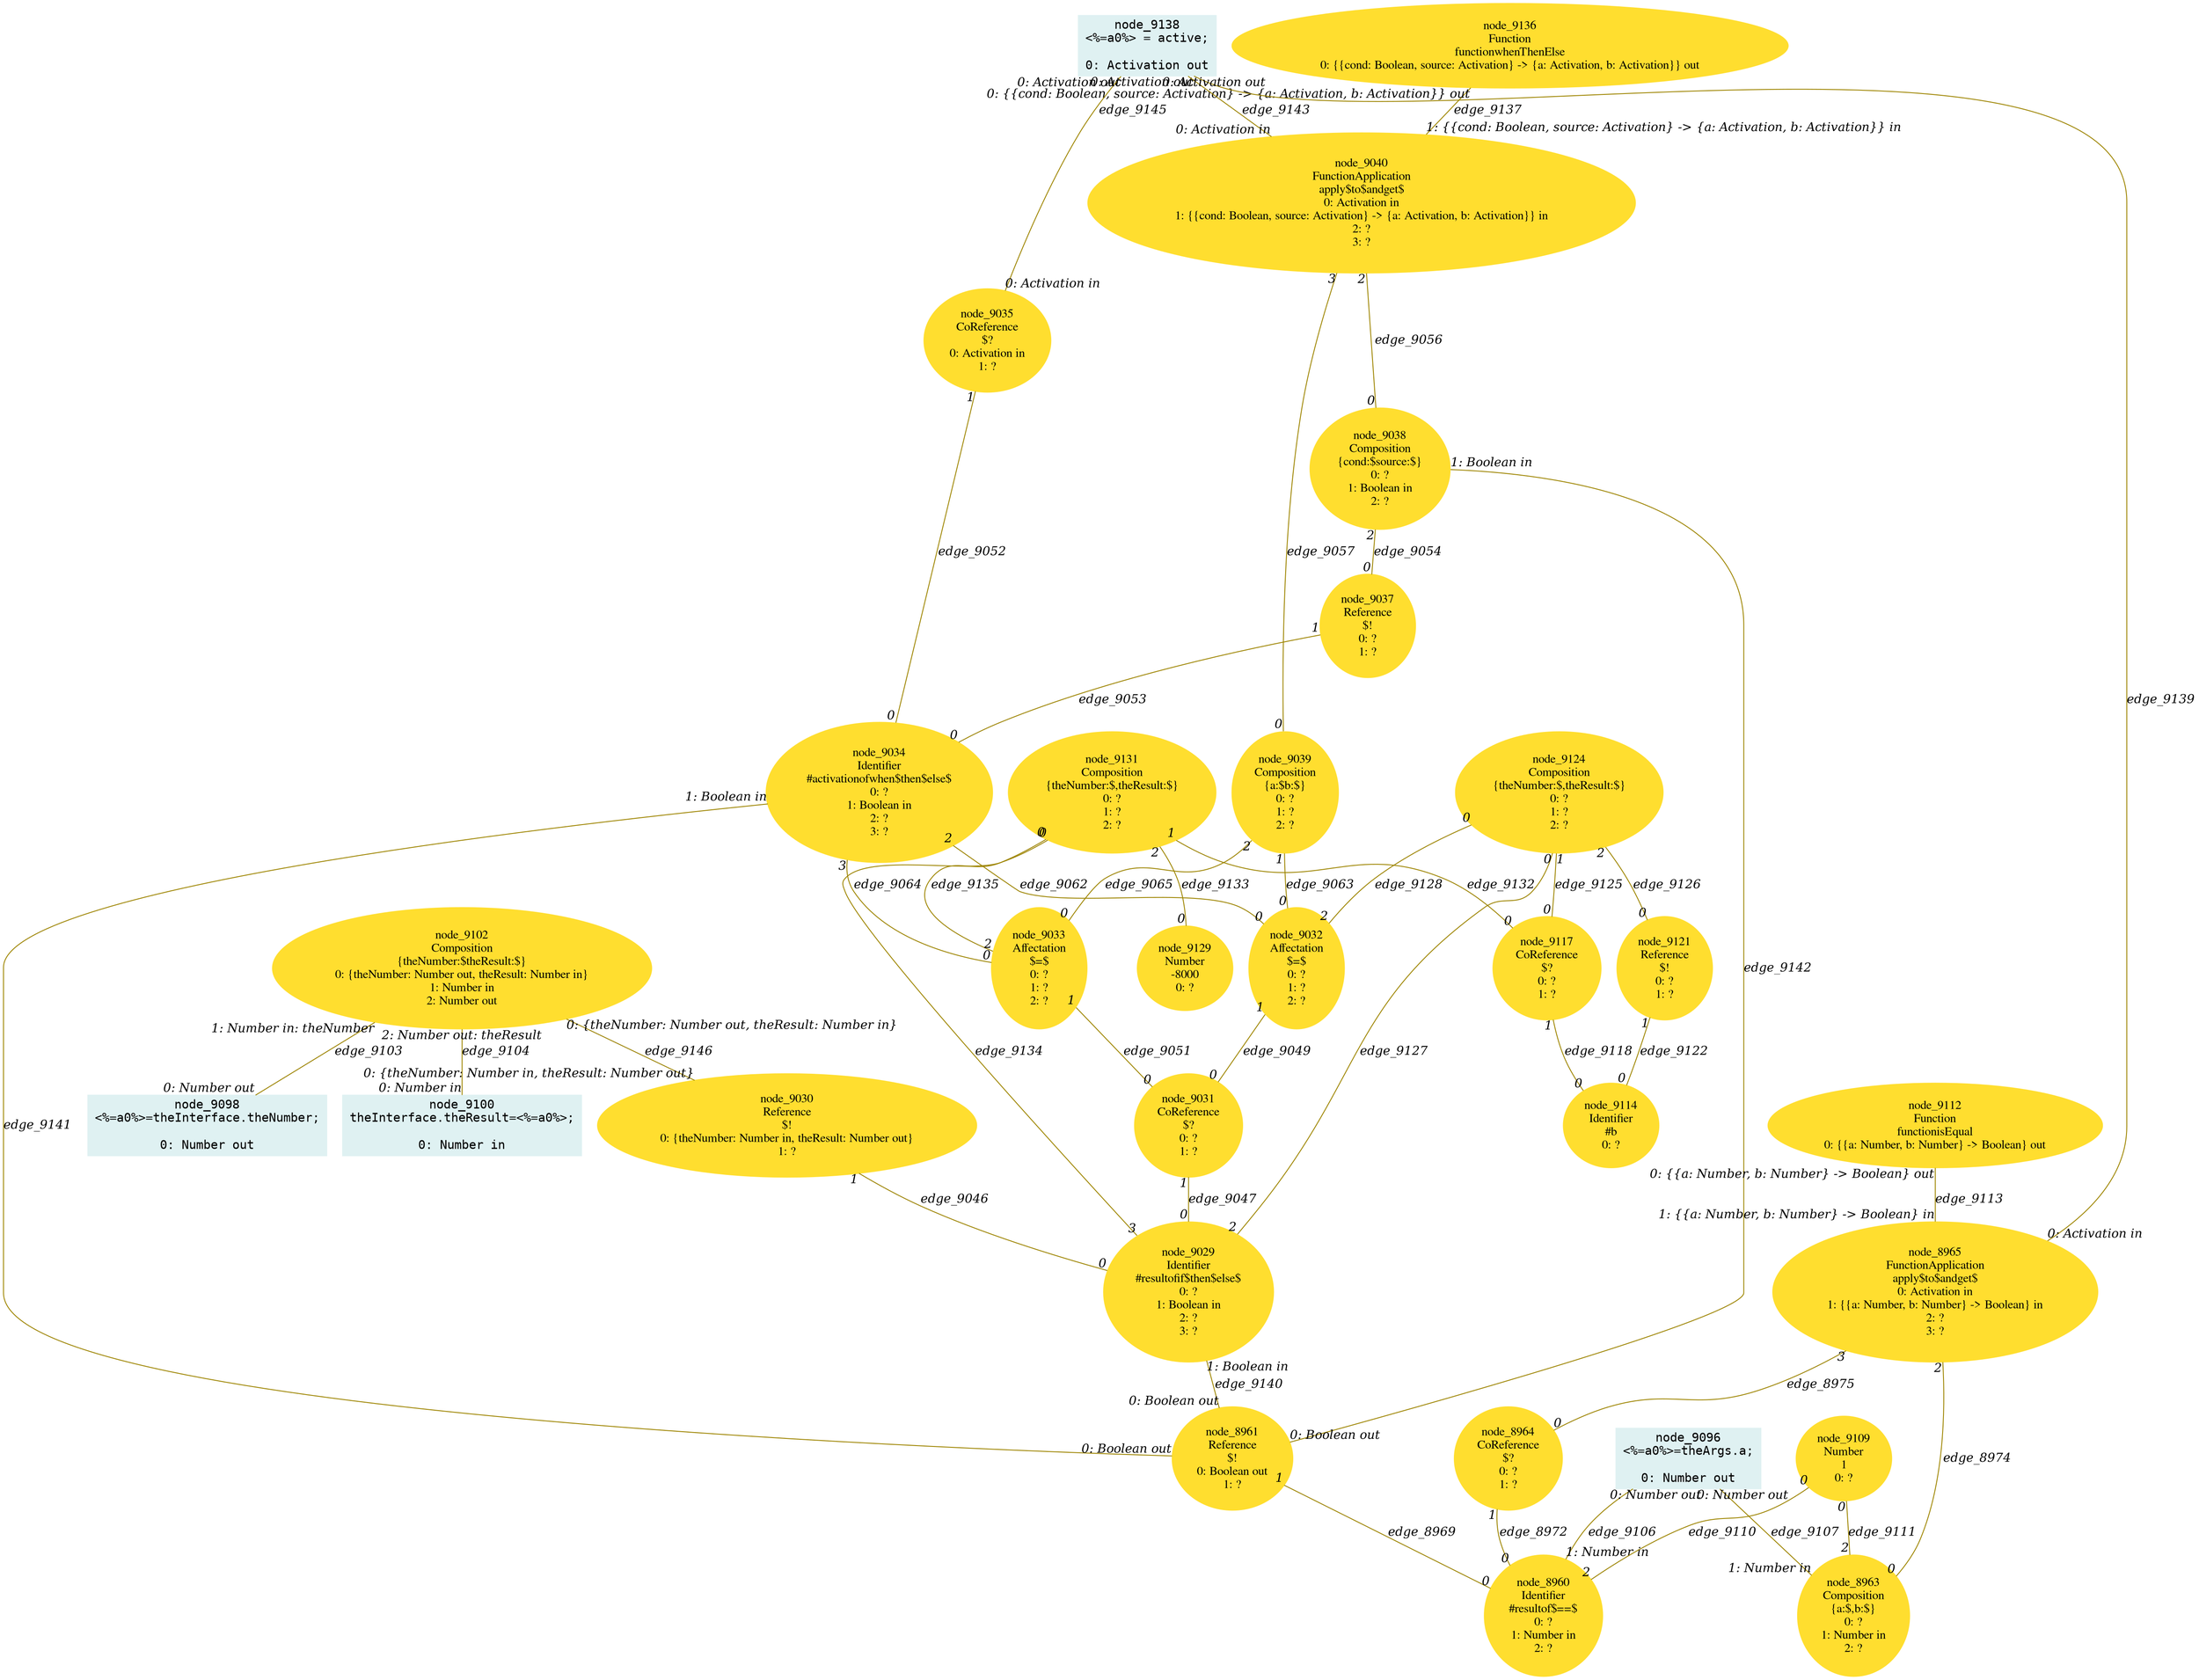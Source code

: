 digraph g{node_8960 [shape="ellipse", style="filled", color="#ffde2f", fontname="Times", label="node_8960
Identifier
#resultof$==$
0: ?
1: Number in
2: ?" ]
node_8961 [shape="ellipse", style="filled", color="#ffde2f", fontname="Times", label="node_8961
Reference
$!
0: Boolean out
1: ?" ]
node_8963 [shape="ellipse", style="filled", color="#ffde2f", fontname="Times", label="node_8963
Composition
{a:$,b:$}
0: ?
1: Number in
2: ?" ]
node_8964 [shape="ellipse", style="filled", color="#ffde2f", fontname="Times", label="node_8964
CoReference
$?
0: ?
1: ?" ]
node_8965 [shape="ellipse", style="filled", color="#ffde2f", fontname="Times", label="node_8965
FunctionApplication
apply$to$andget$
0: Activation in
1: {{a: Number, b: Number} -> Boolean} in
2: ?
3: ?" ]
node_9029 [shape="ellipse", style="filled", color="#ffde2f", fontname="Times", label="node_9029
Identifier
#resultofif$then$else$
0: ?
1: Boolean in
2: ?
3: ?" ]
node_9030 [shape="ellipse", style="filled", color="#ffde2f", fontname="Times", label="node_9030
Reference
$!
0: {theNumber: Number in, theResult: Number out}
1: ?" ]
node_9031 [shape="ellipse", style="filled", color="#ffde2f", fontname="Times", label="node_9031
CoReference
$?
0: ?
1: ?" ]
node_9032 [shape="ellipse", style="filled", color="#ffde2f", fontname="Times", label="node_9032
Affectation
$=$
0: ?
1: ?
2: ?" ]
node_9033 [shape="ellipse", style="filled", color="#ffde2f", fontname="Times", label="node_9033
Affectation
$=$
0: ?
1: ?
2: ?" ]
node_9034 [shape="ellipse", style="filled", color="#ffde2f", fontname="Times", label="node_9034
Identifier
#activationofwhen$then$else$
0: ?
1: Boolean in
2: ?
3: ?" ]
node_9035 [shape="ellipse", style="filled", color="#ffde2f", fontname="Times", label="node_9035
CoReference
$?
0: Activation in
1: ?" ]
node_9037 [shape="ellipse", style="filled", color="#ffde2f", fontname="Times", label="node_9037
Reference
$!
0: ?
1: ?" ]
node_9038 [shape="ellipse", style="filled", color="#ffde2f", fontname="Times", label="node_9038
Composition
{cond:$source:$}
0: ?
1: Boolean in
2: ?" ]
node_9039 [shape="ellipse", style="filled", color="#ffde2f", fontname="Times", label="node_9039
Composition
{a:$b:$}
0: ?
1: ?
2: ?" ]
node_9040 [shape="ellipse", style="filled", color="#ffde2f", fontname="Times", label="node_9040
FunctionApplication
apply$to$andget$
0: Activation in
1: {{cond: Boolean, source: Activation} -> {a: Activation, b: Activation}} in
2: ?
3: ?" ]
node_9096 [shape="box", style="filled", color="#dff1f2", fontname="Courier", label="node_9096
<%=a0%>=theArgs.a;

0: Number out" ]
node_9098 [shape="box", style="filled", color="#dff1f2", fontname="Courier", label="node_9098
<%=a0%>=theInterface.theNumber;

0: Number out" ]
node_9100 [shape="box", style="filled", color="#dff1f2", fontname="Courier", label="node_9100
theInterface.theResult=<%=a0%>;

0: Number in" ]
node_9102 [shape="ellipse", style="filled", color="#ffde2f", fontname="Times", label="node_9102
Composition
{theNumber:$theResult:$}
0: {theNumber: Number out, theResult: Number in}
1: Number in
2: Number out" ]
node_9109 [shape="ellipse", style="filled", color="#ffde2f", fontname="Times", label="node_9109
Number
1
0: ?" ]
node_9112 [shape="ellipse", style="filled", color="#ffde2f", fontname="Times", label="node_9112
Function
functionisEqual
0: {{a: Number, b: Number} -> Boolean} out" ]
node_9114 [shape="ellipse", style="filled", color="#ffde2f", fontname="Times", label="node_9114
Identifier
#b
0: ?" ]
node_9117 [shape="ellipse", style="filled", color="#ffde2f", fontname="Times", label="node_9117
CoReference
$?
0: ?
1: ?" ]
node_9121 [shape="ellipse", style="filled", color="#ffde2f", fontname="Times", label="node_9121
Reference
$!
0: ?
1: ?" ]
node_9124 [shape="ellipse", style="filled", color="#ffde2f", fontname="Times", label="node_9124
Composition
{theNumber:$,theResult:$}
0: ?
1: ?
2: ?" ]
node_9129 [shape="ellipse", style="filled", color="#ffde2f", fontname="Times", label="node_9129
Number
-8000
0: ?" ]
node_9131 [shape="ellipse", style="filled", color="#ffde2f", fontname="Times", label="node_9131
Composition
{theNumber:$,theResult:$}
0: ?
1: ?
2: ?" ]
node_9136 [shape="ellipse", style="filled", color="#ffde2f", fontname="Times", label="node_9136
Function
functionwhenThenElse
0: {{cond: Boolean, source: Activation} -> {a: Activation, b: Activation}} out" ]
node_9138 [shape="box", style="filled", color="#dff1f2", fontname="Courier", label="node_9138
<%=a0%> = active;

0: Activation out" ]
node_8961 -> node_8960 [dir=none, arrowHead=none, fontname="Times-Italic", arrowsize=1, color="#9d8400", label="edge_8969",  headlabel="0", taillabel="1" ]
node_8964 -> node_8960 [dir=none, arrowHead=none, fontname="Times-Italic", arrowsize=1, color="#9d8400", label="edge_8972",  headlabel="0", taillabel="1" ]
node_8965 -> node_8963 [dir=none, arrowHead=none, fontname="Times-Italic", arrowsize=1, color="#9d8400", label="edge_8974",  headlabel="0", taillabel="2" ]
node_8965 -> node_8964 [dir=none, arrowHead=none, fontname="Times-Italic", arrowsize=1, color="#9d8400", label="edge_8975",  headlabel="0", taillabel="3" ]
node_9030 -> node_9029 [dir=none, arrowHead=none, fontname="Times-Italic", arrowsize=1, color="#9d8400", label="edge_9046",  headlabel="0", taillabel="1" ]
node_9031 -> node_9029 [dir=none, arrowHead=none, fontname="Times-Italic", arrowsize=1, color="#9d8400", label="edge_9047",  headlabel="0", taillabel="1" ]
node_9032 -> node_9031 [dir=none, arrowHead=none, fontname="Times-Italic", arrowsize=1, color="#9d8400", label="edge_9049",  headlabel="0", taillabel="1" ]
node_9033 -> node_9031 [dir=none, arrowHead=none, fontname="Times-Italic", arrowsize=1, color="#9d8400", label="edge_9051",  headlabel="0", taillabel="1" ]
node_9035 -> node_9034 [dir=none, arrowHead=none, fontname="Times-Italic", arrowsize=1, color="#9d8400", label="edge_9052",  headlabel="0", taillabel="1" ]
node_9037 -> node_9034 [dir=none, arrowHead=none, fontname="Times-Italic", arrowsize=1, color="#9d8400", label="edge_9053",  headlabel="0", taillabel="1" ]
node_9038 -> node_9037 [dir=none, arrowHead=none, fontname="Times-Italic", arrowsize=1, color="#9d8400", label="edge_9054",  headlabel="0", taillabel="2" ]
node_9040 -> node_9038 [dir=none, arrowHead=none, fontname="Times-Italic", arrowsize=1, color="#9d8400", label="edge_9056",  headlabel="0", taillabel="2" ]
node_9040 -> node_9039 [dir=none, arrowHead=none, fontname="Times-Italic", arrowsize=1, color="#9d8400", label="edge_9057",  headlabel="0", taillabel="3" ]
node_9034 -> node_9032 [dir=none, arrowHead=none, fontname="Times-Italic", arrowsize=1, color="#9d8400", label="edge_9062",  headlabel="0", taillabel="2" ]
node_9039 -> node_9032 [dir=none, arrowHead=none, fontname="Times-Italic", arrowsize=1, color="#9d8400", label="edge_9063",  headlabel="0", taillabel="1" ]
node_9034 -> node_9033 [dir=none, arrowHead=none, fontname="Times-Italic", arrowsize=1, color="#9d8400", label="edge_9064",  headlabel="0", taillabel="3" ]
node_9039 -> node_9033 [dir=none, arrowHead=none, fontname="Times-Italic", arrowsize=1, color="#9d8400", label="edge_9065",  headlabel="0", taillabel="2" ]
node_9102 -> node_9098 [dir=none, arrowHead=none, fontname="Times-Italic", arrowsize=1, color="#9d8400", label="edge_9103",  headlabel="0: Number out", taillabel="1: Number in: theNumber" ]
node_9102 -> node_9100 [dir=none, arrowHead=none, fontname="Times-Italic", arrowsize=1, color="#9d8400", label="edge_9104",  headlabel="0: Number in", taillabel="2: Number out: theResult" ]
node_9096 -> node_8960 [dir=none, arrowHead=none, fontname="Times-Italic", arrowsize=1, color="#9d8400", label="edge_9106",  headlabel="1: Number in", taillabel="0: Number out" ]
node_9096 -> node_8963 [dir=none, arrowHead=none, fontname="Times-Italic", arrowsize=1, color="#9d8400", label="edge_9107",  headlabel="1: Number in", taillabel="0: Number out" ]
node_9109 -> node_8960 [dir=none, arrowHead=none, fontname="Times-Italic", arrowsize=1, color="#9d8400", label="edge_9110",  headlabel="2", taillabel="0" ]
node_9109 -> node_8963 [dir=none, arrowHead=none, fontname="Times-Italic", arrowsize=1, color="#9d8400", label="edge_9111",  headlabel="2", taillabel="0" ]
node_9112 -> node_8965 [dir=none, arrowHead=none, fontname="Times-Italic", arrowsize=1, color="#9d8400", label="edge_9113",  headlabel="1: {{a: Number, b: Number} -> Boolean} in", taillabel="0: {{a: Number, b: Number} -> Boolean} out" ]
node_9117 -> node_9114 [dir=none, arrowHead=none, fontname="Times-Italic", arrowsize=1, color="#9d8400", label="edge_9118",  headlabel="0", taillabel="1" ]
node_9121 -> node_9114 [dir=none, arrowHead=none, fontname="Times-Italic", arrowsize=1, color="#9d8400", label="edge_9122",  headlabel="0", taillabel="1" ]
node_9124 -> node_9117 [dir=none, arrowHead=none, fontname="Times-Italic", arrowsize=1, color="#9d8400", label="edge_9125",  headlabel="0", taillabel="1" ]
node_9124 -> node_9121 [dir=none, arrowHead=none, fontname="Times-Italic", arrowsize=1, color="#9d8400", label="edge_9126",  headlabel="0", taillabel="2" ]
node_9124 -> node_9029 [dir=none, arrowHead=none, fontname="Times-Italic", arrowsize=1, color="#9d8400", label="edge_9127",  headlabel="2", taillabel="0" ]
node_9124 -> node_9032 [dir=none, arrowHead=none, fontname="Times-Italic", arrowsize=1, color="#9d8400", label="edge_9128",  headlabel="2", taillabel="0" ]
node_9131 -> node_9117 [dir=none, arrowHead=none, fontname="Times-Italic", arrowsize=1, color="#9d8400", label="edge_9132",  headlabel="0", taillabel="1" ]
node_9131 -> node_9129 [dir=none, arrowHead=none, fontname="Times-Italic", arrowsize=1, color="#9d8400", label="edge_9133",  headlabel="0", taillabel="2" ]
node_9131 -> node_9029 [dir=none, arrowHead=none, fontname="Times-Italic", arrowsize=1, color="#9d8400", label="edge_9134",  headlabel="3", taillabel="0" ]
node_9131 -> node_9033 [dir=none, arrowHead=none, fontname="Times-Italic", arrowsize=1, color="#9d8400", label="edge_9135",  headlabel="2", taillabel="0" ]
node_9136 -> node_9040 [dir=none, arrowHead=none, fontname="Times-Italic", arrowsize=1, color="#9d8400", label="edge_9137",  headlabel="1: {{cond: Boolean, source: Activation} -> {a: Activation, b: Activation}} in", taillabel="0: {{cond: Boolean, source: Activation} -> {a: Activation, b: Activation}} out" ]
node_9138 -> node_8965 [dir=none, arrowHead=none, fontname="Times-Italic", arrowsize=1, color="#9d8400", label="edge_9139",  headlabel="0: Activation in", taillabel="0: Activation out" ]
node_9029 -> node_8961 [dir=none, arrowHead=none, fontname="Times-Italic", arrowsize=1, color="#9d8400", label="edge_9140",  headlabel="0: Boolean out", taillabel="1: Boolean in" ]
node_9034 -> node_8961 [dir=none, arrowHead=none, fontname="Times-Italic", arrowsize=1, color="#9d8400", label="edge_9141",  headlabel="0: Boolean out", taillabel="1: Boolean in" ]
node_9038 -> node_8961 [dir=none, arrowHead=none, fontname="Times-Italic", arrowsize=1, color="#9d8400", label="edge_9142",  headlabel="0: Boolean out", taillabel="1: Boolean in" ]
node_9138 -> node_9040 [dir=none, arrowHead=none, fontname="Times-Italic", arrowsize=1, color="#9d8400", label="edge_9143",  headlabel="0: Activation in", taillabel="0: Activation out" ]
node_9138 -> node_9035 [dir=none, arrowHead=none, fontname="Times-Italic", arrowsize=1, color="#9d8400", label="edge_9145",  headlabel="0: Activation in", taillabel="0: Activation out" ]
node_9102 -> node_9030 [dir=none, arrowHead=none, fontname="Times-Italic", arrowsize=1, color="#9d8400", label="edge_9146",  headlabel="0: {theNumber: Number in, theResult: Number out}", taillabel="0: {theNumber: Number out, theResult: Number in}" ]
}